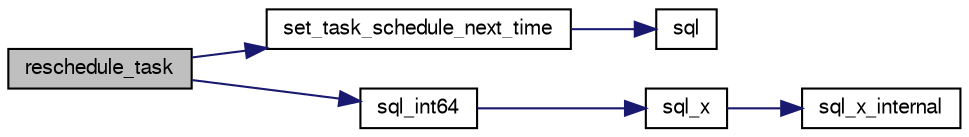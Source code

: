 digraph G
{
  bgcolor="transparent";
  edge [fontname="FreeSans",fontsize="10",labelfontname="FreeSans",labelfontsize="10"];
  node [fontname="FreeSans",fontsize="10",shape=record];
  rankdir=LR;
  Node1 [label="reschedule_task",height=0.2,width=0.4,color="black", fillcolor="grey75", style="filled" fontcolor="black"];
  Node1 -> Node2 [color="midnightblue",fontsize="10",style="solid",fontname="FreeSans"];
  Node2 [label="set_task_schedule_next_time",height=0.2,width=0.4,color="black",URL="$manage__sql_8c.html#a145f27fc3308e74324c30689a20a2f40",tooltip="Set the next time a scheduled task will be due."];
  Node2 -> Node3 [color="midnightblue",fontsize="10",style="solid",fontname="FreeSans"];
  Node3 [label="sql",height=0.2,width=0.4,color="black",URL="$sql_8c.html#ab30e7346a835f4a3edce6f03e16189a8",tooltip="Perform an SQL statement, retrying if database is busy or locked."];
  Node1 -> Node4 [color="midnightblue",fontsize="10",style="solid",fontname="FreeSans"];
  Node4 [label="sql_int64",height=0.2,width=0.4,color="black",URL="$sql_8c.html#a50fc1089978be8363ad4c0316db3ec1e",tooltip="Get a particular cell from a SQL query, as an int64."];
  Node4 -> Node5 [color="midnightblue",fontsize="10",style="solid",fontname="FreeSans"];
  Node5 [label="sql_x",height=0.2,width=0.4,color="black",URL="$sql_8c.html#ab63ed51752618d573ed942351af63511",tooltip="Get a particular cell from a SQL query."];
  Node5 -> Node6 [color="midnightblue",fontsize="10",style="solid",fontname="FreeSans"];
  Node6 [label="sql_x_internal",height=0.2,width=0.4,color="black",URL="$sql_8c.html#a848a1089772551bf731c98ef87566f1f",tooltip="Get a particular cell from a SQL query."];
}
